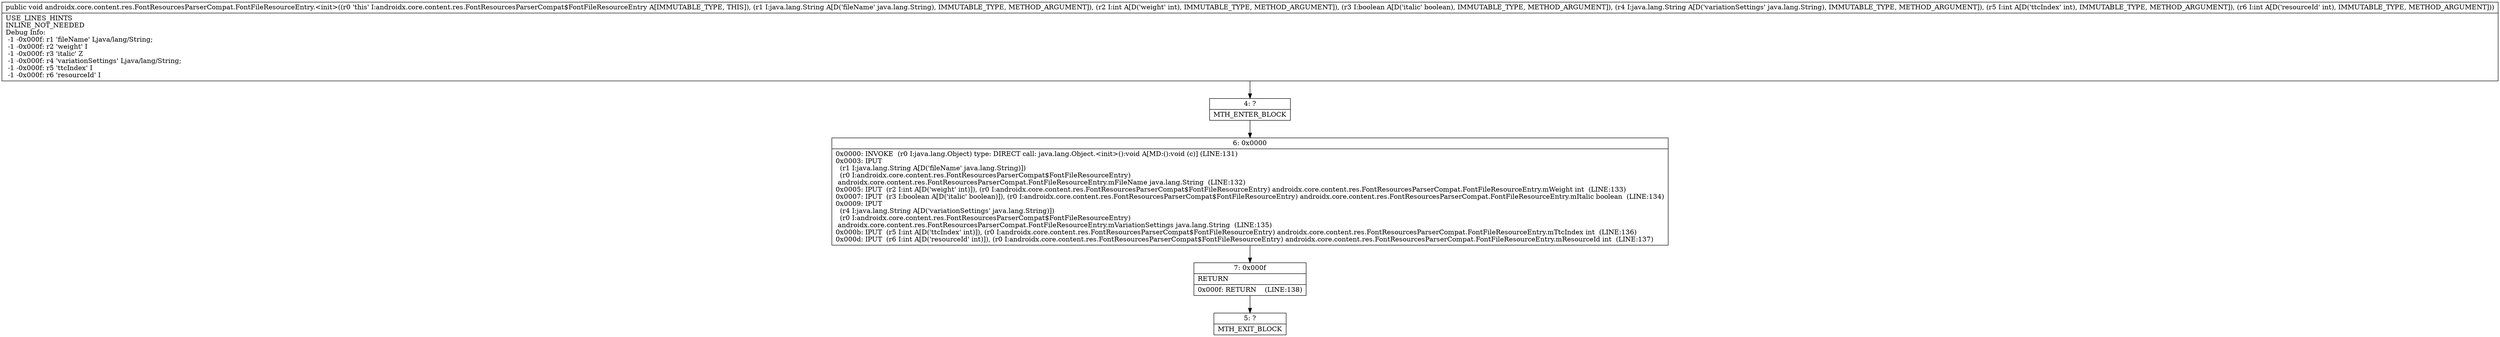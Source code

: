 digraph "CFG forandroidx.core.content.res.FontResourcesParserCompat.FontFileResourceEntry.\<init\>(Ljava\/lang\/String;IZLjava\/lang\/String;II)V" {
Node_4 [shape=record,label="{4\:\ ?|MTH_ENTER_BLOCK\l}"];
Node_6 [shape=record,label="{6\:\ 0x0000|0x0000: INVOKE  (r0 I:java.lang.Object) type: DIRECT call: java.lang.Object.\<init\>():void A[MD:():void (c)] (LINE:131)\l0x0003: IPUT  \l  (r1 I:java.lang.String A[D('fileName' java.lang.String)])\l  (r0 I:androidx.core.content.res.FontResourcesParserCompat$FontFileResourceEntry)\l androidx.core.content.res.FontResourcesParserCompat.FontFileResourceEntry.mFileName java.lang.String  (LINE:132)\l0x0005: IPUT  (r2 I:int A[D('weight' int)]), (r0 I:androidx.core.content.res.FontResourcesParserCompat$FontFileResourceEntry) androidx.core.content.res.FontResourcesParserCompat.FontFileResourceEntry.mWeight int  (LINE:133)\l0x0007: IPUT  (r3 I:boolean A[D('italic' boolean)]), (r0 I:androidx.core.content.res.FontResourcesParserCompat$FontFileResourceEntry) androidx.core.content.res.FontResourcesParserCompat.FontFileResourceEntry.mItalic boolean  (LINE:134)\l0x0009: IPUT  \l  (r4 I:java.lang.String A[D('variationSettings' java.lang.String)])\l  (r0 I:androidx.core.content.res.FontResourcesParserCompat$FontFileResourceEntry)\l androidx.core.content.res.FontResourcesParserCompat.FontFileResourceEntry.mVariationSettings java.lang.String  (LINE:135)\l0x000b: IPUT  (r5 I:int A[D('ttcIndex' int)]), (r0 I:androidx.core.content.res.FontResourcesParserCompat$FontFileResourceEntry) androidx.core.content.res.FontResourcesParserCompat.FontFileResourceEntry.mTtcIndex int  (LINE:136)\l0x000d: IPUT  (r6 I:int A[D('resourceId' int)]), (r0 I:androidx.core.content.res.FontResourcesParserCompat$FontFileResourceEntry) androidx.core.content.res.FontResourcesParserCompat.FontFileResourceEntry.mResourceId int  (LINE:137)\l}"];
Node_7 [shape=record,label="{7\:\ 0x000f|RETURN\l|0x000f: RETURN    (LINE:138)\l}"];
Node_5 [shape=record,label="{5\:\ ?|MTH_EXIT_BLOCK\l}"];
MethodNode[shape=record,label="{public void androidx.core.content.res.FontResourcesParserCompat.FontFileResourceEntry.\<init\>((r0 'this' I:androidx.core.content.res.FontResourcesParserCompat$FontFileResourceEntry A[IMMUTABLE_TYPE, THIS]), (r1 I:java.lang.String A[D('fileName' java.lang.String), IMMUTABLE_TYPE, METHOD_ARGUMENT]), (r2 I:int A[D('weight' int), IMMUTABLE_TYPE, METHOD_ARGUMENT]), (r3 I:boolean A[D('italic' boolean), IMMUTABLE_TYPE, METHOD_ARGUMENT]), (r4 I:java.lang.String A[D('variationSettings' java.lang.String), IMMUTABLE_TYPE, METHOD_ARGUMENT]), (r5 I:int A[D('ttcIndex' int), IMMUTABLE_TYPE, METHOD_ARGUMENT]), (r6 I:int A[D('resourceId' int), IMMUTABLE_TYPE, METHOD_ARGUMENT]))  | USE_LINES_HINTS\lINLINE_NOT_NEEDED\lDebug Info:\l  \-1 \-0x000f: r1 'fileName' Ljava\/lang\/String;\l  \-1 \-0x000f: r2 'weight' I\l  \-1 \-0x000f: r3 'italic' Z\l  \-1 \-0x000f: r4 'variationSettings' Ljava\/lang\/String;\l  \-1 \-0x000f: r5 'ttcIndex' I\l  \-1 \-0x000f: r6 'resourceId' I\l}"];
MethodNode -> Node_4;Node_4 -> Node_6;
Node_6 -> Node_7;
Node_7 -> Node_5;
}

